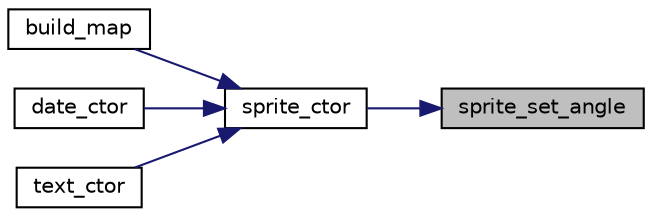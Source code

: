 digraph "sprite_set_angle"
{
 // LATEX_PDF_SIZE
  edge [fontname="Helvetica",fontsize="10",labelfontname="Helvetica",labelfontsize="10"];
  node [fontname="Helvetica",fontsize="10",shape=record];
  rankdir="RL";
  Node1 [label="sprite_set_angle",height=0.2,width=0.4,color="black", fillcolor="grey75", style="filled", fontcolor="black",tooltip="Sets sprite angle."];
  Node1 -> Node2 [dir="back",color="midnightblue",fontsize="10",style="solid",fontname="Helvetica"];
  Node2 [label="sprite_ctor",height=0.2,width=0.4,color="black", fillcolor="white", style="filled",URL="$group__sprite.html#ga2e5a8273dd022cbf60439cbd657460dc",tooltip="SPRITE."];
  Node2 -> Node3 [dir="back",color="midnightblue",fontsize="10",style="solid",fontname="Helvetica"];
  Node3 [label="build_map",height=0.2,width=0.4,color="black", fillcolor="white", style="filled",URL="$group__elements.html#gaa9cc820ca222189d0563d9cfe365a92e",tooltip="Builds the map struct where the game takes place."];
  Node2 -> Node4 [dir="back",color="midnightblue",fontsize="10",style="solid",fontname="Helvetica"];
  Node4 [label="date_ctor",height=0.2,width=0.4,color="black", fillcolor="white", style="filled",URL="$group__aux__functions.html#gaeb42c482fcaaae3a7713f0e5b49c57d6",tooltip="Date constructor."];
  Node2 -> Node5 [dir="back",color="midnightblue",fontsize="10",style="solid",fontname="Helvetica"];
  Node5 [label="text_ctor",height=0.2,width=0.4,color="black", fillcolor="white", style="filled",URL="$group__aux__functions.html#ga390e100b1979862f65b90b1c550f92de",tooltip="Text constructor that loads numbers and default position in screen."];
}
